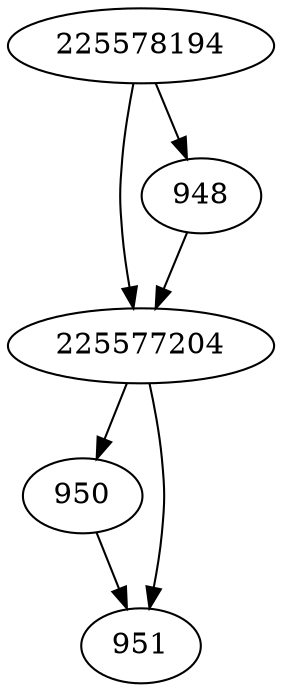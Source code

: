 strict digraph  {
225578194;
225577204;
948;
950;
951;
225578194 -> 948;
225578194 -> 225577204;
225577204 -> 950;
225577204 -> 951;
948 -> 225577204;
950 -> 951;
}
